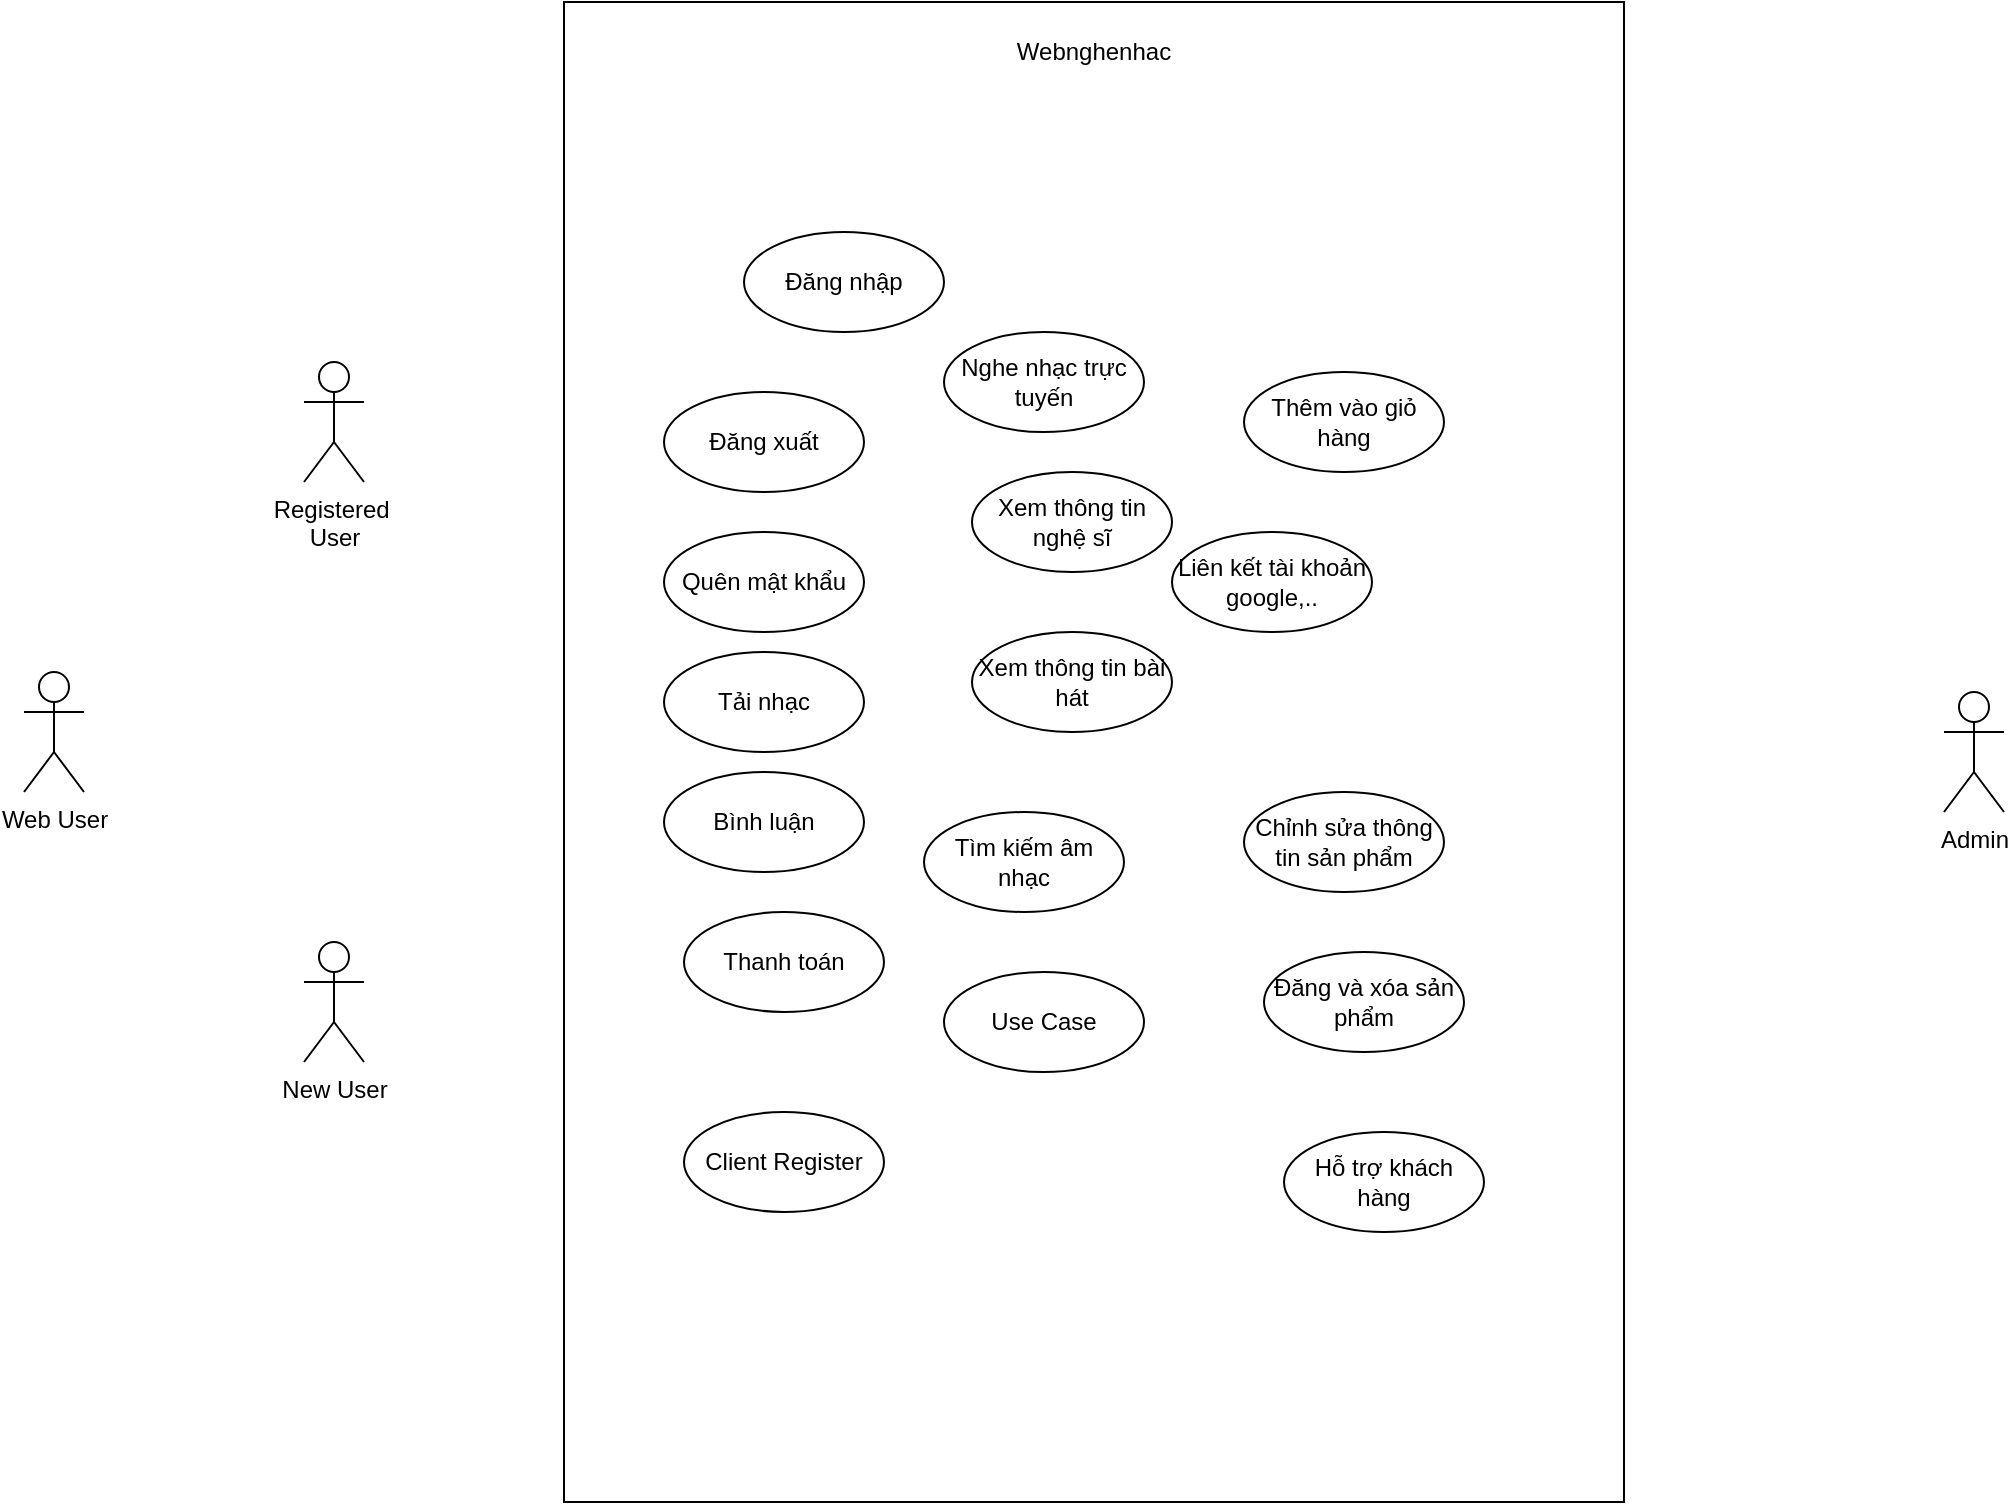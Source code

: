 <mxfile version="22.1.18" type="github">
  <diagram name="Trang-1" id="zD0Yp92a-7xttzoYHKWb">
    <mxGraphModel dx="1877" dy="565" grid="1" gridSize="10" guides="1" tooltips="1" connect="1" arrows="1" fold="1" page="1" pageScale="1" pageWidth="827" pageHeight="1169" math="0" shadow="0">
      <root>
        <mxCell id="0" />
        <mxCell id="1" parent="0" />
        <mxCell id="UPJY3cduDGVZuTllh0rK-2" value="Admin&lt;br&gt;" style="shape=umlActor;verticalLabelPosition=bottom;verticalAlign=top;html=1;" vertex="1" parent="1">
          <mxGeometry x="850" y="420" width="30" height="60" as="geometry" />
        </mxCell>
        <mxCell id="UPJY3cduDGVZuTllh0rK-9" value="Web User&lt;br&gt;" style="shape=umlActor;verticalLabelPosition=bottom;verticalAlign=top;html=1;" vertex="1" parent="1">
          <mxGeometry x="-110" y="410" width="30" height="60" as="geometry" />
        </mxCell>
        <mxCell id="UPJY3cduDGVZuTllh0rK-10" value="Webnghenhac" style="html=1;whiteSpace=wrap;spacingBottom=700;" vertex="1" parent="1">
          <mxGeometry x="160" y="75" width="530" height="750" as="geometry" />
        </mxCell>
        <mxCell id="UPJY3cduDGVZuTllh0rK-11" value="Chỉnh sửa thông tin sản phẩm" style="ellipse;whiteSpace=wrap;html=1;" vertex="1" parent="1">
          <mxGeometry x="500" y="470" width="100" height="50" as="geometry" />
        </mxCell>
        <mxCell id="UPJY3cduDGVZuTllh0rK-12" value="Client Register" style="ellipse;whiteSpace=wrap;html=1;" vertex="1" parent="1">
          <mxGeometry x="220" y="630" width="100" height="50" as="geometry" />
        </mxCell>
        <mxCell id="UPJY3cduDGVZuTllh0rK-13" value="Use Case" style="ellipse;whiteSpace=wrap;html=1;" vertex="1" parent="1">
          <mxGeometry x="350" y="560" width="100" height="50" as="geometry" />
        </mxCell>
        <mxCell id="UPJY3cduDGVZuTllh0rK-14" value="Liên kết tài khoản google,.." style="ellipse;whiteSpace=wrap;html=1;" vertex="1" parent="1">
          <mxGeometry x="464" y="340" width="100" height="50" as="geometry" />
        </mxCell>
        <mxCell id="UPJY3cduDGVZuTllh0rK-15" value="Xem thông tin bài hát" style="ellipse;whiteSpace=wrap;html=1;" vertex="1" parent="1">
          <mxGeometry x="364" y="390" width="100" height="50" as="geometry" />
        </mxCell>
        <mxCell id="UPJY3cduDGVZuTllh0rK-16" value="Xem thông tin nghệ sĩ" style="ellipse;whiteSpace=wrap;html=1;" vertex="1" parent="1">
          <mxGeometry x="364" y="310" width="100" height="50" as="geometry" />
        </mxCell>
        <mxCell id="UPJY3cduDGVZuTllh0rK-17" value="Nghe nhạc trực tuyến" style="ellipse;whiteSpace=wrap;html=1;" vertex="1" parent="1">
          <mxGeometry x="350" y="240" width="100" height="50" as="geometry" />
        </mxCell>
        <mxCell id="UPJY3cduDGVZuTllh0rK-18" value="Tìm kiếm âm nhạc" style="ellipse;whiteSpace=wrap;html=1;" vertex="1" parent="1">
          <mxGeometry x="340" y="480" width="100" height="50" as="geometry" />
        </mxCell>
        <mxCell id="UPJY3cduDGVZuTllh0rK-19" value="Thêm vào giỏ hàng" style="ellipse;whiteSpace=wrap;html=1;" vertex="1" parent="1">
          <mxGeometry x="500" y="260" width="100" height="50" as="geometry" />
        </mxCell>
        <mxCell id="UPJY3cduDGVZuTllh0rK-20" value="Thanh toán" style="ellipse;whiteSpace=wrap;html=1;" vertex="1" parent="1">
          <mxGeometry x="220" y="530" width="100" height="50" as="geometry" />
        </mxCell>
        <mxCell id="UPJY3cduDGVZuTllh0rK-21" value="Bình luận" style="ellipse;whiteSpace=wrap;html=1;" vertex="1" parent="1">
          <mxGeometry x="210" y="460" width="100" height="50" as="geometry" />
        </mxCell>
        <mxCell id="UPJY3cduDGVZuTllh0rK-22" value="Tải nhạc" style="ellipse;whiteSpace=wrap;html=1;" vertex="1" parent="1">
          <mxGeometry x="210" y="400" width="100" height="50" as="geometry" />
        </mxCell>
        <mxCell id="UPJY3cduDGVZuTllh0rK-23" value="Quên mật khẩu" style="ellipse;whiteSpace=wrap;html=1;" vertex="1" parent="1">
          <mxGeometry x="210" y="340" width="100" height="50" as="geometry" />
        </mxCell>
        <mxCell id="UPJY3cduDGVZuTllh0rK-24" value="Đăng xuất" style="ellipse;whiteSpace=wrap;html=1;" vertex="1" parent="1">
          <mxGeometry x="210" y="270" width="100" height="50" as="geometry" />
        </mxCell>
        <mxCell id="UPJY3cduDGVZuTllh0rK-25" value="Đăng nhập" style="ellipse;whiteSpace=wrap;html=1;" vertex="1" parent="1">
          <mxGeometry x="250" y="190" width="100" height="50" as="geometry" />
        </mxCell>
        <mxCell id="UPJY3cduDGVZuTllh0rK-27" value="Đăng và xóa sản phẩm" style="ellipse;whiteSpace=wrap;html=1;" vertex="1" parent="1">
          <mxGeometry x="510" y="550" width="100" height="50" as="geometry" />
        </mxCell>
        <mxCell id="UPJY3cduDGVZuTllh0rK-28" value="Hỗ trợ khách hàng" style="ellipse;whiteSpace=wrap;html=1;" vertex="1" parent="1">
          <mxGeometry x="520" y="640" width="100" height="50" as="geometry" />
        </mxCell>
        <mxCell id="UPJY3cduDGVZuTllh0rK-33" value="New User&lt;br&gt;&amp;nbsp;" style="shape=umlActor;verticalLabelPosition=bottom;verticalAlign=top;html=1;" vertex="1" parent="1">
          <mxGeometry x="30" y="545" width="30" height="60" as="geometry" />
        </mxCell>
        <mxCell id="UPJY3cduDGVZuTllh0rK-39" value="Registered&amp;nbsp;&lt;br&gt;User" style="shape=umlActor;verticalLabelPosition=bottom;verticalAlign=top;html=1;" vertex="1" parent="1">
          <mxGeometry x="30" y="255" width="30" height="60" as="geometry" />
        </mxCell>
      </root>
    </mxGraphModel>
  </diagram>
</mxfile>
